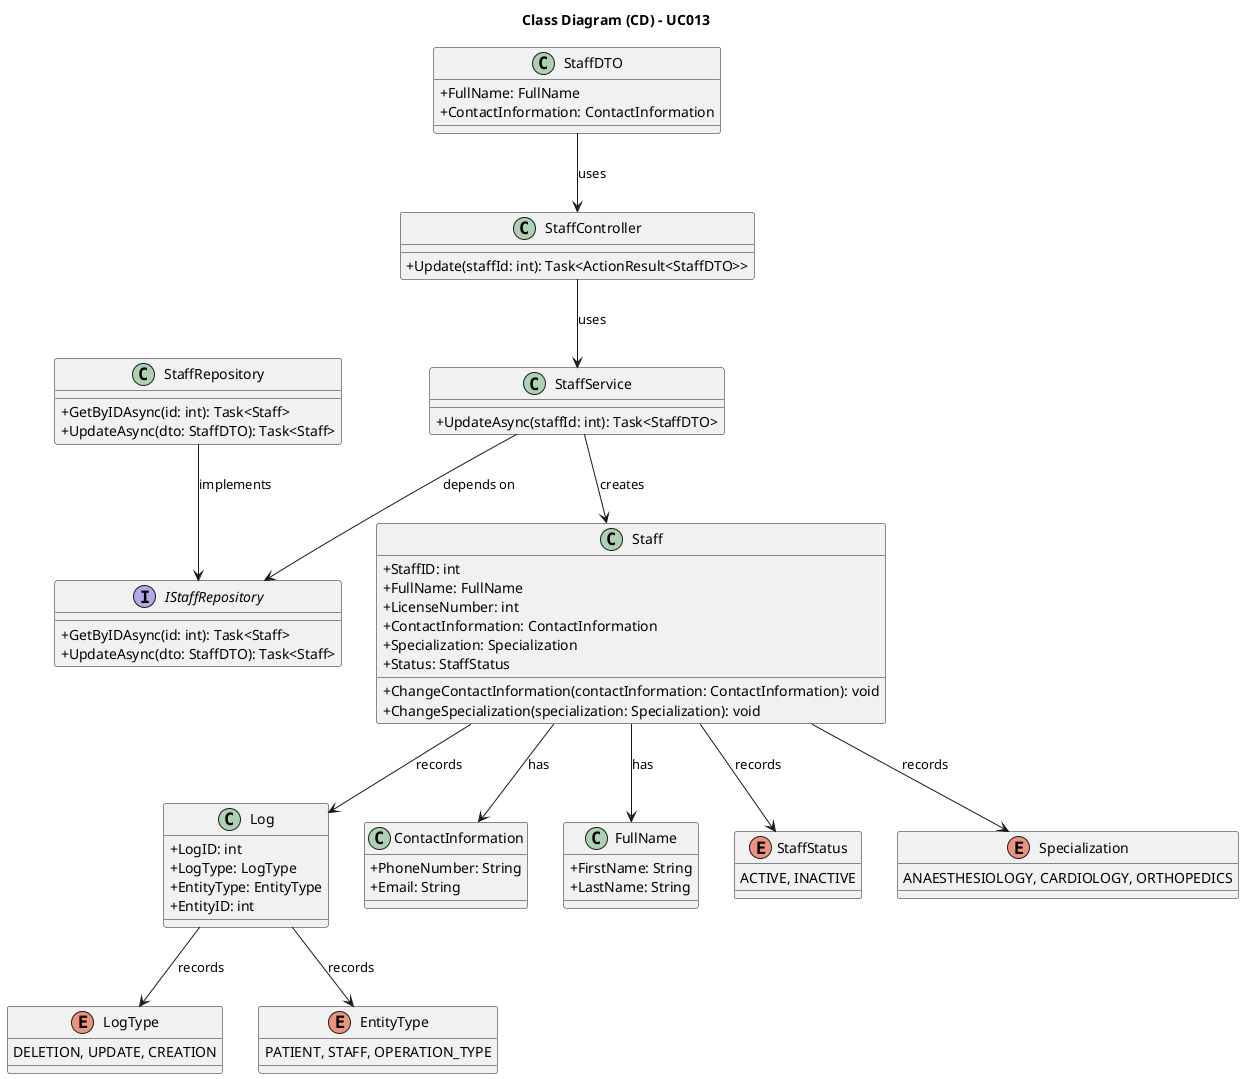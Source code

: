 @startuml
skinparam packageStyle rectangle
skinparam shadowing false

skinparam classAttributeIconSize 0

title Class Diagram (CD) - UC013

class StaffController {
    + Update(staffId: int): Task<ActionResult<StaffDTO>>
}

class StaffService {
    + UpdateAsync(staffId: int): Task<StaffDTO>
}

class Staff {
    + StaffID: int
    + FullName: FullName
    + LicenseNumber: int
    + ContactInformation: ContactInformation    
    + Specialization: Specialization
    + Status: StaffStatus
    + ChangeContactInformation(contactInformation: ContactInformation): void
    + ChangeSpecialization(specialization: Specialization): void
}

class Log{
    + LogID: int
    + LogType: LogType
    + EntityType: EntityType
    + EntityID: int
}

class StaffDTO {
    + FullName: FullName
    + ContactInformation: ContactInformation
}

class ContactInformation{
    + PhoneNumber: String
    + Email: String
}

class FullName{
    + FirstName: String
    + LastName: String
}

enum LogType {
    DELETION, UPDATE, CREATION
}

enum EntityType {
    PATIENT, STAFF, OPERATION_TYPE
}

enum StaffStatus {
    ACTIVE, INACTIVE
}

enum Specialization{
    ANAESTHESIOLOGY, CARDIOLOGY, ORTHOPEDICS
}

interface IStaffRepository {
    + GetByIDAsync(id: int): Task<Staff>
    + UpdateAsync(dto: StaffDTO): Task<Staff>
}

class StaffRepository {
    + GetByIDAsync(id: int): Task<Staff>
    + UpdateAsync(dto: StaffDTO): Task<Staff>
}

StaffDTO --> StaffController : uses
StaffController --> StaffService : uses
StaffService --> Staff : creates
StaffService --> IStaffRepository : depends on
StaffRepository --> IStaffRepository : implements
Staff --> ContactInformation : has
Staff --> FullName : has
Staff --> StaffStatus : records
Staff --> Specialization : records
Staff --> Log : records
Log --> LogType : records
Log --> EntityType : records

@enduml